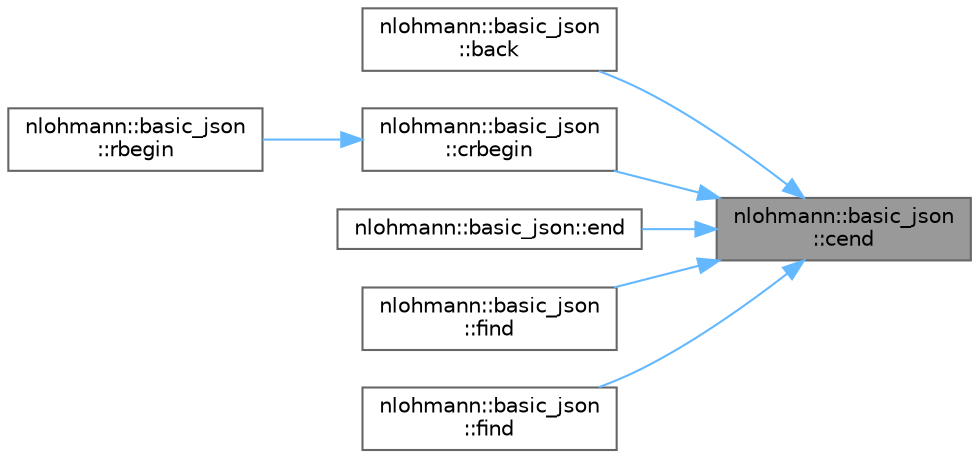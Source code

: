 digraph "nlohmann::basic_json::cend"
{
 // LATEX_PDF_SIZE
  bgcolor="transparent";
  edge [fontname=Helvetica,fontsize=10,labelfontname=Helvetica,labelfontsize=10];
  node [fontname=Helvetica,fontsize=10,shape=box,height=0.2,width=0.4];
  rankdir="RL";
  Node1 [id="Node000001",label="nlohmann::basic_json\l::cend",height=0.2,width=0.4,color="gray40", fillcolor="grey60", style="filled", fontcolor="black",tooltip="returns an iterator to one past the last element"];
  Node1 -> Node2 [id="edge13_Node000001_Node000002",dir="back",color="steelblue1",style="solid",tooltip=" "];
  Node2 [id="Node000002",label="nlohmann::basic_json\l::back",height=0.2,width=0.4,color="grey40", fillcolor="white", style="filled",URL="$classnlohmann_1_1basic__json.html#aac965b84ea43ccd8aef9caefef02794a",tooltip="access the last element"];
  Node1 -> Node3 [id="edge14_Node000001_Node000003",dir="back",color="steelblue1",style="solid",tooltip=" "];
  Node3 [id="Node000003",label="nlohmann::basic_json\l::crbegin",height=0.2,width=0.4,color="grey40", fillcolor="white", style="filled",URL="$classnlohmann_1_1basic__json.html#a044298d189bdf7e4b36492de9811ddd6",tooltip="returns a const reverse iterator to the last element"];
  Node3 -> Node4 [id="edge15_Node000003_Node000004",dir="back",color="steelblue1",style="solid",tooltip=" "];
  Node4 [id="Node000004",label="nlohmann::basic_json\l::rbegin",height=0.2,width=0.4,color="grey40", fillcolor="white", style="filled",URL="$classnlohmann_1_1basic__json.html#aab1329f44c8301b7679962726a043549",tooltip="returns an iterator to the reverse-beginning"];
  Node1 -> Node5 [id="edge16_Node000001_Node000005",dir="back",color="steelblue1",style="solid",tooltip=" "];
  Node5 [id="Node000005",label="nlohmann::basic_json::end",height=0.2,width=0.4,color="grey40", fillcolor="white", style="filled",URL="$classnlohmann_1_1basic__json.html#a82b5b96f86879a3bac0c713d33178551",tooltip="returns an iterator to one past the last element"];
  Node1 -> Node6 [id="edge17_Node000001_Node000006",dir="back",color="steelblue1",style="solid",tooltip=" "];
  Node6 [id="Node000006",label="nlohmann::basic_json\l::find",height=0.2,width=0.4,color="grey40", fillcolor="white", style="filled",URL="$classnlohmann_1_1basic__json.html#a4968ed582119ae2cd0e31f6983bc9fe2",tooltip="find an element in a JSON object"];
  Node1 -> Node7 [id="edge18_Node000001_Node000007",dir="back",color="steelblue1",style="solid",tooltip=" "];
  Node7 [id="Node000007",label="nlohmann::basic_json\l::find",height=0.2,width=0.4,color="grey40", fillcolor="white", style="filled",URL="$classnlohmann_1_1basic__json.html#a6301007cfe3ea117b1279d40eb6257a1",tooltip="find an element in a JSON object"];
}
